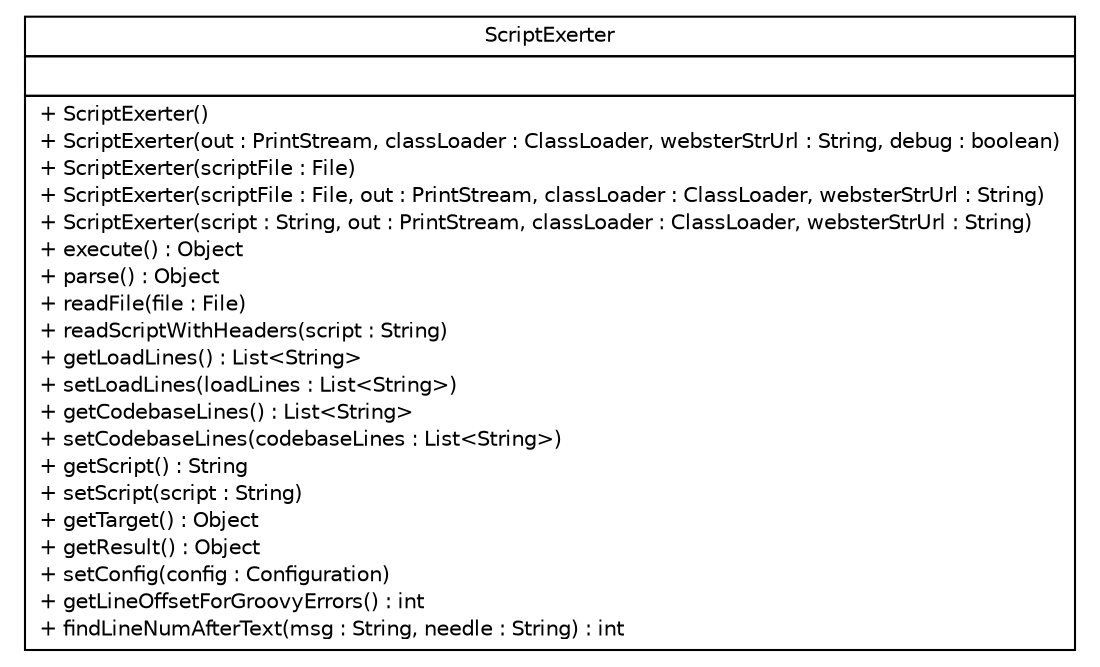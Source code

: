 #!/usr/local/bin/dot
#
# Class diagram 
# Generated by UMLGraph version R5_6 (http://www.umlgraph.org/)
#

digraph G {
	edge [fontname="Helvetica",fontsize=10,labelfontname="Helvetica",labelfontsize=10];
	node [fontname="Helvetica",fontsize=10,shape=plaintext];
	nodesep=0.25;
	ranksep=0.5;
	// sorcer.netlet.ScriptExerter
	c53743 [label=<<table title="sorcer.netlet.ScriptExerter" border="0" cellborder="1" cellspacing="0" cellpadding="2" port="p" href="./ScriptExerter.html">
		<tr><td><table border="0" cellspacing="0" cellpadding="1">
<tr><td align="center" balign="center"> ScriptExerter </td></tr>
		</table></td></tr>
		<tr><td><table border="0" cellspacing="0" cellpadding="1">
<tr><td align="left" balign="left">  </td></tr>
		</table></td></tr>
		<tr><td><table border="0" cellspacing="0" cellpadding="1">
<tr><td align="left" balign="left"> + ScriptExerter() </td></tr>
<tr><td align="left" balign="left"> + ScriptExerter(out : PrintStream, classLoader : ClassLoader, websterStrUrl : String, debug : boolean) </td></tr>
<tr><td align="left" balign="left"> + ScriptExerter(scriptFile : File) </td></tr>
<tr><td align="left" balign="left"> + ScriptExerter(scriptFile : File, out : PrintStream, classLoader : ClassLoader, websterStrUrl : String) </td></tr>
<tr><td align="left" balign="left"> + ScriptExerter(script : String, out : PrintStream, classLoader : ClassLoader, websterStrUrl : String) </td></tr>
<tr><td align="left" balign="left"> + execute() : Object </td></tr>
<tr><td align="left" balign="left"> + parse() : Object </td></tr>
<tr><td align="left" balign="left"> + readFile(file : File) </td></tr>
<tr><td align="left" balign="left"> + readScriptWithHeaders(script : String) </td></tr>
<tr><td align="left" balign="left"> + getLoadLines() : List&lt;String&gt; </td></tr>
<tr><td align="left" balign="left"> + setLoadLines(loadLines : List&lt;String&gt;) </td></tr>
<tr><td align="left" balign="left"> + getCodebaseLines() : List&lt;String&gt; </td></tr>
<tr><td align="left" balign="left"> + setCodebaseLines(codebaseLines : List&lt;String&gt;) </td></tr>
<tr><td align="left" balign="left"> + getScript() : String </td></tr>
<tr><td align="left" balign="left"> + setScript(script : String) </td></tr>
<tr><td align="left" balign="left"> + getTarget() : Object </td></tr>
<tr><td align="left" balign="left"> + getResult() : Object </td></tr>
<tr><td align="left" balign="left"> + setConfig(config : Configuration) </td></tr>
<tr><td align="left" balign="left"> + getLineOffsetForGroovyErrors() : int </td></tr>
<tr><td align="left" balign="left"> + findLineNumAfterText(msg : String, needle : String) : int </td></tr>
		</table></td></tr>
		</table>>, URL="./ScriptExerter.html", fontname="Helvetica", fontcolor="black", fontsize=10.0];
}

